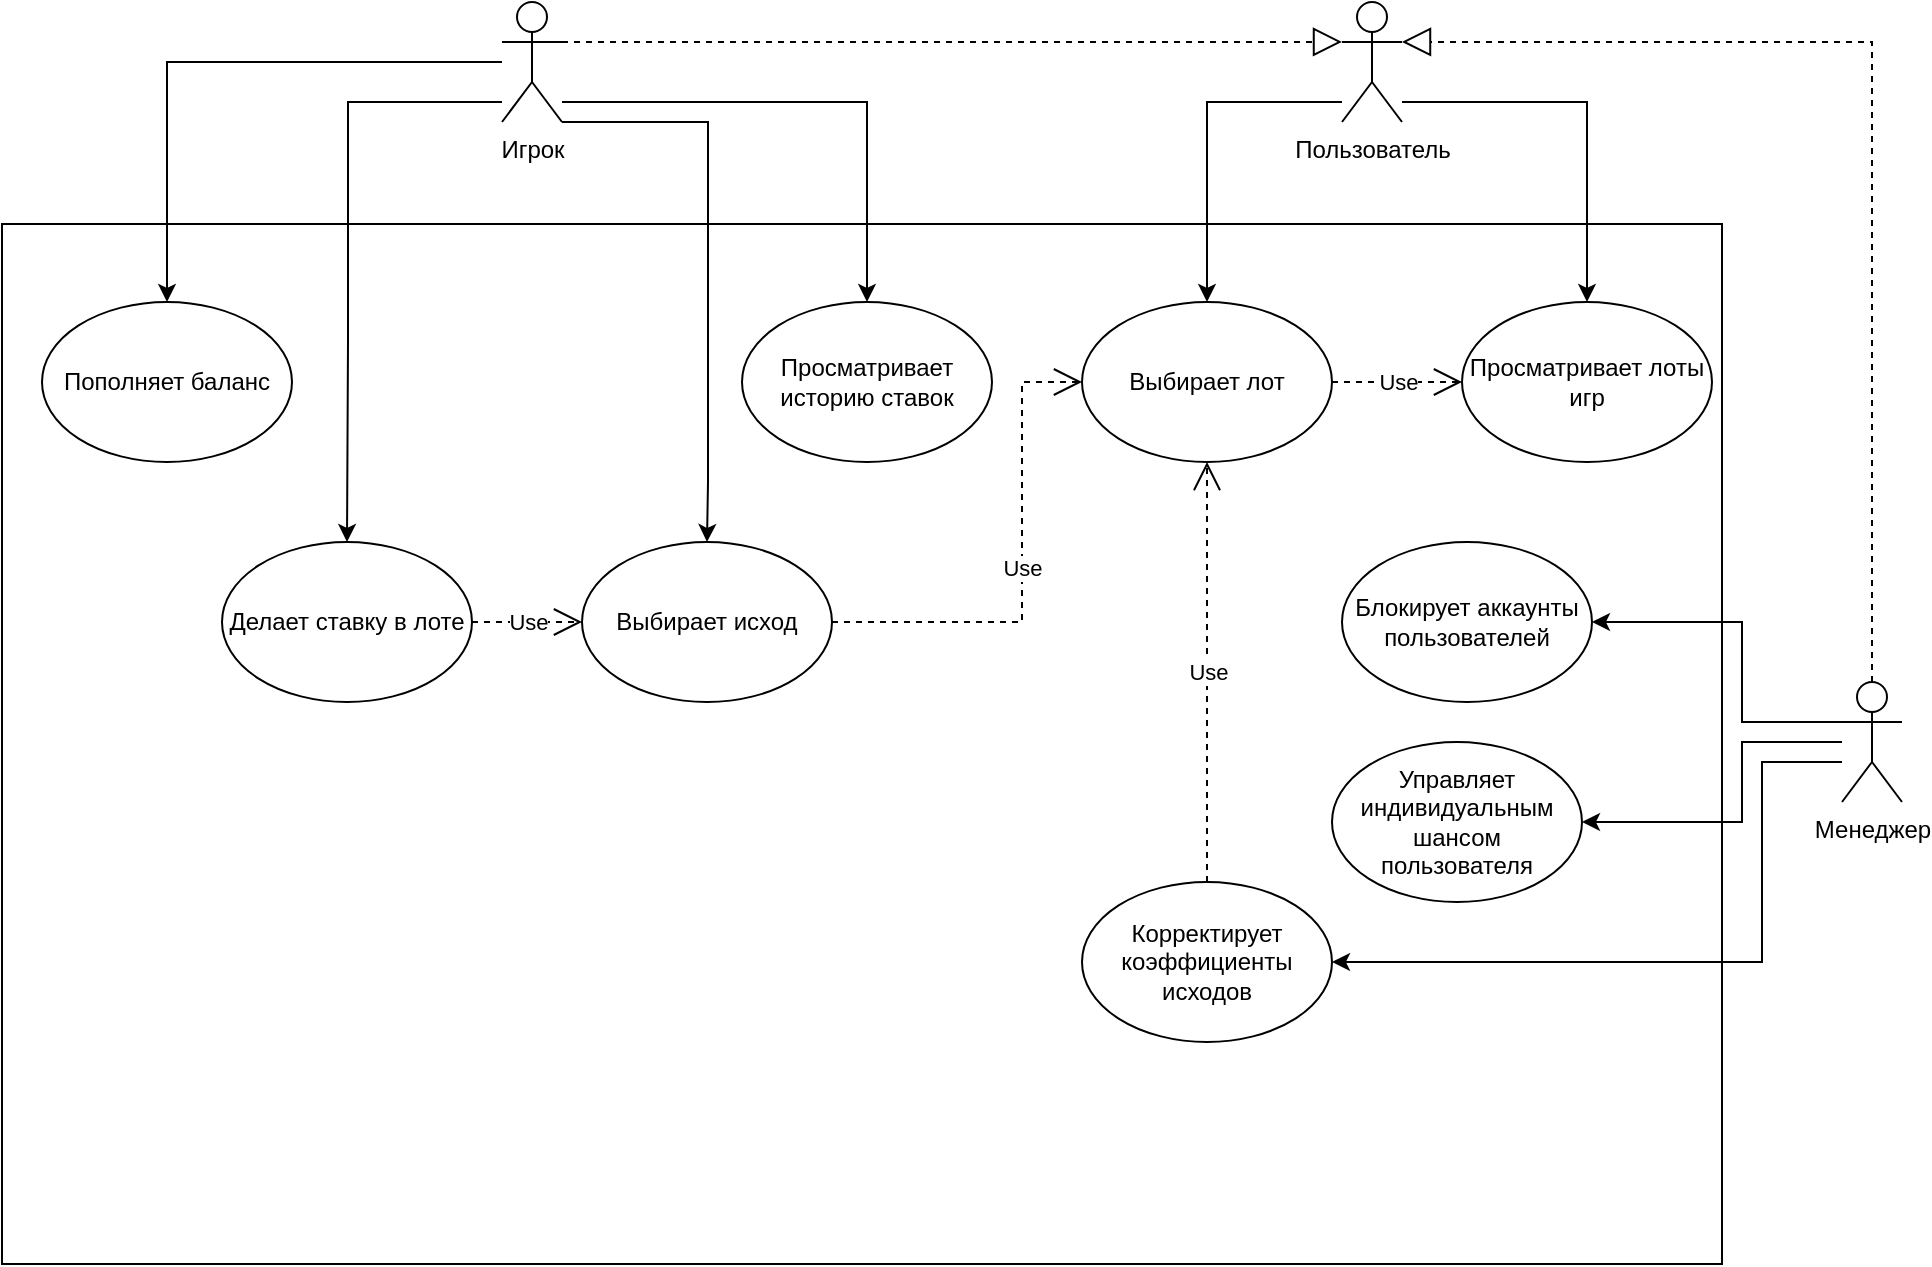 <mxfile version="21.3.3" type="device">
  <diagram name="Page-1" id="a7904f86-f2b4-8e86-fa97-74104820619b">
    <mxGraphModel dx="1434" dy="782" grid="1" gridSize="10" guides="1" tooltips="1" connect="1" arrows="1" fold="1" page="1" pageScale="1" pageWidth="1100" pageHeight="850" background="none" math="0" shadow="0">
      <root>
        <mxCell id="0" />
        <mxCell id="1" parent="0" />
        <mxCell id="-L9KhLH6HINoQIjfcN4S-127" value="" style="rounded=0;whiteSpace=wrap;html=1;" vertex="1" parent="1">
          <mxGeometry x="540" y="891" width="860" height="520" as="geometry" />
        </mxCell>
        <mxCell id="-L9KhLH6HINoQIjfcN4S-128" style="edgeStyle=orthogonalEdgeStyle;rounded=0;orthogonalLoop=1;jettySize=auto;html=1;entryX=0.5;entryY=0;entryDx=0;entryDy=0;" edge="1" parent="1" source="-L9KhLH6HINoQIjfcN4S-131" target="-L9KhLH6HINoQIjfcN4S-133">
          <mxGeometry relative="1" as="geometry">
            <Array as="points">
              <mxPoint x="1143" y="830" />
            </Array>
          </mxGeometry>
        </mxCell>
        <mxCell id="-L9KhLH6HINoQIjfcN4S-129" style="edgeStyle=orthogonalEdgeStyle;rounded=0;orthogonalLoop=1;jettySize=auto;html=1;entryX=0.5;entryY=0;entryDx=0;entryDy=0;" edge="1" parent="1" source="-L9KhLH6HINoQIjfcN4S-131" target="-L9KhLH6HINoQIjfcN4S-132">
          <mxGeometry relative="1" as="geometry">
            <Array as="points">
              <mxPoint x="1333" y="830" />
            </Array>
          </mxGeometry>
        </mxCell>
        <mxCell id="-L9KhLH6HINoQIjfcN4S-131" value="Пользователь" style="shape=umlActor;verticalLabelPosition=bottom;verticalAlign=top;html=1;outlineConnect=0;" vertex="1" parent="1">
          <mxGeometry x="1210" y="780" width="30" height="60" as="geometry" />
        </mxCell>
        <mxCell id="-L9KhLH6HINoQIjfcN4S-132" value="Просматривает лоты игр" style="ellipse;whiteSpace=wrap;html=1;" vertex="1" parent="1">
          <mxGeometry x="1270" y="930" width="125" height="80" as="geometry" />
        </mxCell>
        <mxCell id="-L9KhLH6HINoQIjfcN4S-133" value="Выбирает лот" style="ellipse;whiteSpace=wrap;html=1;" vertex="1" parent="1">
          <mxGeometry x="1080" y="930" width="125" height="80" as="geometry" />
        </mxCell>
        <mxCell id="-L9KhLH6HINoQIjfcN4S-134" style="edgeStyle=orthogonalEdgeStyle;rounded=0;orthogonalLoop=1;jettySize=auto;html=1;entryX=0.5;entryY=0;entryDx=0;entryDy=0;" edge="1" parent="1" source="-L9KhLH6HINoQIjfcN4S-137" target="-L9KhLH6HINoQIjfcN4S-138">
          <mxGeometry relative="1" as="geometry">
            <Array as="points">
              <mxPoint x="713" y="830" />
              <mxPoint x="713" y="950" />
            </Array>
          </mxGeometry>
        </mxCell>
        <mxCell id="-L9KhLH6HINoQIjfcN4S-135" style="edgeStyle=orthogonalEdgeStyle;rounded=0;orthogonalLoop=1;jettySize=auto;html=1;entryX=0.5;entryY=0;entryDx=0;entryDy=0;" edge="1" parent="1" source="-L9KhLH6HINoQIjfcN4S-137" target="-L9KhLH6HINoQIjfcN4S-141">
          <mxGeometry relative="1" as="geometry">
            <Array as="points">
              <mxPoint x="623" y="810" />
            </Array>
          </mxGeometry>
        </mxCell>
        <mxCell id="-L9KhLH6HINoQIjfcN4S-136" style="edgeStyle=orthogonalEdgeStyle;rounded=0;orthogonalLoop=1;jettySize=auto;html=1;entryX=0.5;entryY=0;entryDx=0;entryDy=0;" edge="1" parent="1" source="-L9KhLH6HINoQIjfcN4S-137" target="-L9KhLH6HINoQIjfcN4S-153">
          <mxGeometry relative="1" as="geometry">
            <Array as="points">
              <mxPoint x="973" y="830" />
            </Array>
          </mxGeometry>
        </mxCell>
        <mxCell id="-L9KhLH6HINoQIjfcN4S-137" value="Игрок" style="shape=umlActor;verticalLabelPosition=bottom;verticalAlign=top;html=1;outlineConnect=0;" vertex="1" parent="1">
          <mxGeometry x="790" y="780" width="30" height="60" as="geometry" />
        </mxCell>
        <mxCell id="-L9KhLH6HINoQIjfcN4S-138" value="Делает ставку в лоте" style="ellipse;whiteSpace=wrap;html=1;" vertex="1" parent="1">
          <mxGeometry x="650" y="1050" width="125" height="80" as="geometry" />
        </mxCell>
        <mxCell id="-L9KhLH6HINoQIjfcN4S-139" value="Use" style="endArrow=open;endSize=12;dashed=1;html=1;rounded=0;exitX=1;exitY=0.5;exitDx=0;exitDy=0;entryX=0;entryY=0.5;entryDx=0;entryDy=0;" edge="1" parent="1" source="-L9KhLH6HINoQIjfcN4S-138" target="-L9KhLH6HINoQIjfcN4S-159">
          <mxGeometry width="160" relative="1" as="geometry">
            <mxPoint x="940" y="1050" as="sourcePoint" />
            <mxPoint x="1100" y="1050" as="targetPoint" />
            <Array as="points" />
          </mxGeometry>
        </mxCell>
        <mxCell id="-L9KhLH6HINoQIjfcN4S-140" value="" style="endArrow=block;dashed=1;endFill=0;endSize=12;html=1;rounded=0;exitX=1;exitY=0.333;exitDx=0;exitDy=0;exitPerimeter=0;entryX=0;entryY=0.333;entryDx=0;entryDy=0;entryPerimeter=0;" edge="1" parent="1" source="-L9KhLH6HINoQIjfcN4S-137" target="-L9KhLH6HINoQIjfcN4S-131">
          <mxGeometry width="160" relative="1" as="geometry">
            <mxPoint x="900" y="790" as="sourcePoint" />
            <mxPoint x="1060" y="790" as="targetPoint" />
          </mxGeometry>
        </mxCell>
        <mxCell id="-L9KhLH6HINoQIjfcN4S-141" value="Пополняет баланс" style="ellipse;whiteSpace=wrap;html=1;" vertex="1" parent="1">
          <mxGeometry x="560" y="930" width="125" height="80" as="geometry" />
        </mxCell>
        <mxCell id="-L9KhLH6HINoQIjfcN4S-146" style="edgeStyle=orthogonalEdgeStyle;rounded=0;orthogonalLoop=1;jettySize=auto;html=1;entryX=1;entryY=0.5;entryDx=0;entryDy=0;exitX=0;exitY=0.333;exitDx=0;exitDy=0;exitPerimeter=0;" edge="1" parent="1" source="-L9KhLH6HINoQIjfcN4S-149" target="-L9KhLH6HINoQIjfcN4S-150">
          <mxGeometry relative="1" as="geometry">
            <Array as="points">
              <mxPoint x="1410" y="1140" />
              <mxPoint x="1410" y="1090" />
            </Array>
          </mxGeometry>
        </mxCell>
        <mxCell id="-L9KhLH6HINoQIjfcN4S-147" style="edgeStyle=orthogonalEdgeStyle;rounded=0;orthogonalLoop=1;jettySize=auto;html=1;entryX=1;entryY=0.5;entryDx=0;entryDy=0;" edge="1" parent="1" source="-L9KhLH6HINoQIjfcN4S-149" target="-L9KhLH6HINoQIjfcN4S-151">
          <mxGeometry relative="1" as="geometry">
            <Array as="points">
              <mxPoint x="1410" y="1150" />
              <mxPoint x="1410" y="1190" />
            </Array>
          </mxGeometry>
        </mxCell>
        <mxCell id="-L9KhLH6HINoQIjfcN4S-162" style="edgeStyle=orthogonalEdgeStyle;rounded=0;orthogonalLoop=1;jettySize=auto;html=1;entryX=1;entryY=0.5;entryDx=0;entryDy=0;" edge="1" parent="1" source="-L9KhLH6HINoQIjfcN4S-149" target="-L9KhLH6HINoQIjfcN4S-161">
          <mxGeometry relative="1" as="geometry">
            <Array as="points">
              <mxPoint x="1420" y="1160" />
              <mxPoint x="1420" y="1260" />
            </Array>
          </mxGeometry>
        </mxCell>
        <mxCell id="-L9KhLH6HINoQIjfcN4S-149" value="Менеджер" style="shape=umlActor;verticalLabelPosition=bottom;verticalAlign=top;html=1;outlineConnect=0;" vertex="1" parent="1">
          <mxGeometry x="1460" y="1120" width="30" height="60" as="geometry" />
        </mxCell>
        <mxCell id="-L9KhLH6HINoQIjfcN4S-150" value="Блокирует аккаунты пользователей" style="ellipse;whiteSpace=wrap;html=1;" vertex="1" parent="1">
          <mxGeometry x="1210" y="1050" width="125" height="80" as="geometry" />
        </mxCell>
        <mxCell id="-L9KhLH6HINoQIjfcN4S-151" value="Управляет индивидуальным шансом пользователя" style="ellipse;whiteSpace=wrap;html=1;" vertex="1" parent="1">
          <mxGeometry x="1205" y="1150.0" width="125" height="80" as="geometry" />
        </mxCell>
        <mxCell id="-L9KhLH6HINoQIjfcN4S-152" value="" style="endArrow=block;dashed=1;endFill=0;endSize=12;html=1;rounded=0;exitX=0.5;exitY=0;exitDx=0;exitDy=0;exitPerimeter=0;entryX=1;entryY=0.333;entryDx=0;entryDy=0;entryPerimeter=0;" edge="1" parent="1" source="-L9KhLH6HINoQIjfcN4S-149" target="-L9KhLH6HINoQIjfcN4S-131">
          <mxGeometry width="160" relative="1" as="geometry">
            <mxPoint x="830" y="810" as="sourcePoint" />
            <mxPoint x="1150" y="810" as="targetPoint" />
            <Array as="points">
              <mxPoint x="1475" y="800" />
            </Array>
          </mxGeometry>
        </mxCell>
        <mxCell id="-L9KhLH6HINoQIjfcN4S-153" value="Просматривает историю ставок" style="ellipse;whiteSpace=wrap;html=1;" vertex="1" parent="1">
          <mxGeometry x="910" y="930" width="125" height="80" as="geometry" />
        </mxCell>
        <mxCell id="-L9KhLH6HINoQIjfcN4S-158" value="Use" style="endArrow=open;endSize=12;dashed=1;html=1;rounded=0;exitX=1;exitY=0.5;exitDx=0;exitDy=0;entryX=0;entryY=0.5;entryDx=0;entryDy=0;" edge="1" parent="1" source="-L9KhLH6HINoQIjfcN4S-133" target="-L9KhLH6HINoQIjfcN4S-132">
          <mxGeometry width="160" relative="1" as="geometry">
            <mxPoint x="917.5" y="970" as="sourcePoint" />
            <mxPoint x="1152.5" y="1020" as="targetPoint" />
            <Array as="points" />
          </mxGeometry>
        </mxCell>
        <mxCell id="-L9KhLH6HINoQIjfcN4S-159" value="Выбирает исход" style="ellipse;whiteSpace=wrap;html=1;" vertex="1" parent="1">
          <mxGeometry x="830" y="1050" width="125" height="80" as="geometry" />
        </mxCell>
        <mxCell id="-L9KhLH6HINoQIjfcN4S-160" style="edgeStyle=orthogonalEdgeStyle;rounded=0;orthogonalLoop=1;jettySize=auto;html=1;entryX=0.5;entryY=0;entryDx=0;entryDy=0;exitX=1;exitY=1;exitDx=0;exitDy=0;exitPerimeter=0;" edge="1" parent="1" source="-L9KhLH6HINoQIjfcN4S-137" target="-L9KhLH6HINoQIjfcN4S-159">
          <mxGeometry relative="1" as="geometry">
            <Array as="points">
              <mxPoint x="893" y="840" />
              <mxPoint x="893" y="1020" />
            </Array>
            <mxPoint x="815" y="850" as="sourcePoint" />
            <mxPoint x="703" y="1060" as="targetPoint" />
          </mxGeometry>
        </mxCell>
        <mxCell id="-L9KhLH6HINoQIjfcN4S-161" value="Корректирует коэффициенты исходов" style="ellipse;whiteSpace=wrap;html=1;" vertex="1" parent="1">
          <mxGeometry x="1080" y="1220.0" width="125" height="80" as="geometry" />
        </mxCell>
        <mxCell id="-L9KhLH6HINoQIjfcN4S-163" value="Use" style="endArrow=open;endSize=12;dashed=1;html=1;rounded=0;exitX=1;exitY=0.5;exitDx=0;exitDy=0;entryX=0;entryY=0.5;entryDx=0;entryDy=0;" edge="1" parent="1" source="-L9KhLH6HINoQIjfcN4S-159" target="-L9KhLH6HINoQIjfcN4S-133">
          <mxGeometry width="160" relative="1" as="geometry">
            <mxPoint x="1015" y="980" as="sourcePoint" />
            <mxPoint x="1090" y="980" as="targetPoint" />
            <Array as="points">
              <mxPoint x="1050" y="1090" />
              <mxPoint x="1050" y="970" />
            </Array>
          </mxGeometry>
        </mxCell>
        <mxCell id="-L9KhLH6HINoQIjfcN4S-164" value="Use" style="endArrow=open;endSize=12;dashed=1;html=1;rounded=0;exitX=0.5;exitY=0;exitDx=0;exitDy=0;entryX=0.5;entryY=1;entryDx=0;entryDy=0;" edge="1" parent="1" source="-L9KhLH6HINoQIjfcN4S-161" target="-L9KhLH6HINoQIjfcN4S-133">
          <mxGeometry width="160" relative="1" as="geometry">
            <mxPoint x="965" y="1100" as="sourcePoint" />
            <mxPoint x="1153" y="1020" as="targetPoint" />
            <Array as="points" />
          </mxGeometry>
        </mxCell>
      </root>
    </mxGraphModel>
  </diagram>
</mxfile>
